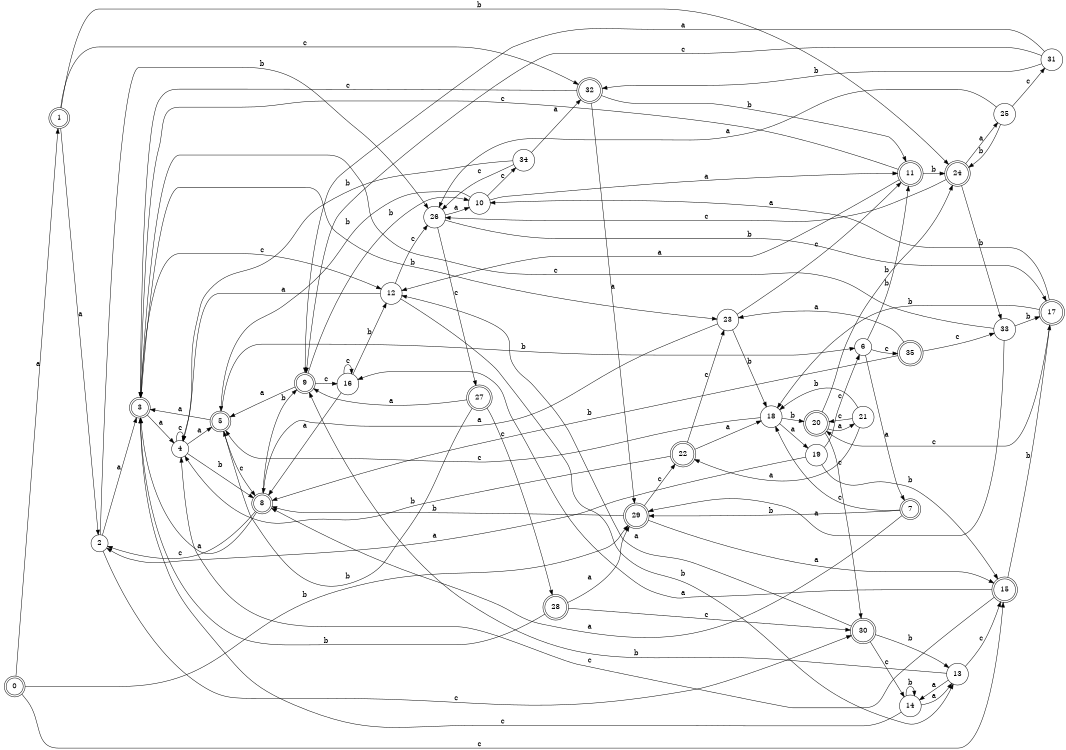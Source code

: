digraph n29_3 {
__start0 [label="" shape="none"];

rankdir=LR;
size="8,5";

s0 [style="rounded,filled", color="black", fillcolor="white" shape="doublecircle", label="0"];
s1 [style="rounded,filled", color="black", fillcolor="white" shape="doublecircle", label="1"];
s2 [style="filled", color="black", fillcolor="white" shape="circle", label="2"];
s3 [style="rounded,filled", color="black", fillcolor="white" shape="doublecircle", label="3"];
s4 [style="filled", color="black", fillcolor="white" shape="circle", label="4"];
s5 [style="rounded,filled", color="black", fillcolor="white" shape="doublecircle", label="5"];
s6 [style="filled", color="black", fillcolor="white" shape="circle", label="6"];
s7 [style="rounded,filled", color="black", fillcolor="white" shape="doublecircle", label="7"];
s8 [style="rounded,filled", color="black", fillcolor="white" shape="doublecircle", label="8"];
s9 [style="rounded,filled", color="black", fillcolor="white" shape="doublecircle", label="9"];
s10 [style="filled", color="black", fillcolor="white" shape="circle", label="10"];
s11 [style="rounded,filled", color="black", fillcolor="white" shape="doublecircle", label="11"];
s12 [style="filled", color="black", fillcolor="white" shape="circle", label="12"];
s13 [style="filled", color="black", fillcolor="white" shape="circle", label="13"];
s14 [style="filled", color="black", fillcolor="white" shape="circle", label="14"];
s15 [style="rounded,filled", color="black", fillcolor="white" shape="doublecircle", label="15"];
s16 [style="filled", color="black", fillcolor="white" shape="circle", label="16"];
s17 [style="rounded,filled", color="black", fillcolor="white" shape="doublecircle", label="17"];
s18 [style="filled", color="black", fillcolor="white" shape="circle", label="18"];
s19 [style="filled", color="black", fillcolor="white" shape="circle", label="19"];
s20 [style="rounded,filled", color="black", fillcolor="white" shape="doublecircle", label="20"];
s21 [style="filled", color="black", fillcolor="white" shape="circle", label="21"];
s22 [style="rounded,filled", color="black", fillcolor="white" shape="doublecircle", label="22"];
s23 [style="filled", color="black", fillcolor="white" shape="circle", label="23"];
s24 [style="rounded,filled", color="black", fillcolor="white" shape="doublecircle", label="24"];
s25 [style="filled", color="black", fillcolor="white" shape="circle", label="25"];
s26 [style="filled", color="black", fillcolor="white" shape="circle", label="26"];
s27 [style="rounded,filled", color="black", fillcolor="white" shape="doublecircle", label="27"];
s28 [style="rounded,filled", color="black", fillcolor="white" shape="doublecircle", label="28"];
s29 [style="rounded,filled", color="black", fillcolor="white" shape="doublecircle", label="29"];
s30 [style="rounded,filled", color="black", fillcolor="white" shape="doublecircle", label="30"];
s31 [style="filled", color="black", fillcolor="white" shape="circle", label="31"];
s32 [style="rounded,filled", color="black", fillcolor="white" shape="doublecircle", label="32"];
s33 [style="filled", color="black", fillcolor="white" shape="circle", label="33"];
s34 [style="filled", color="black", fillcolor="white" shape="circle", label="34"];
s35 [style="rounded,filled", color="black", fillcolor="white" shape="doublecircle", label="35"];
s0 -> s1 [label="a"];
s0 -> s29 [label="b"];
s0 -> s15 [label="c"];
s1 -> s2 [label="a"];
s1 -> s24 [label="b"];
s1 -> s32 [label="c"];
s2 -> s3 [label="a"];
s2 -> s26 [label="b"];
s2 -> s30 [label="c"];
s3 -> s4 [label="a"];
s3 -> s23 [label="b"];
s3 -> s12 [label="c"];
s4 -> s5 [label="a"];
s4 -> s8 [label="b"];
s4 -> s4 [label="c"];
s5 -> s3 [label="a"];
s5 -> s6 [label="b"];
s5 -> s8 [label="c"];
s6 -> s7 [label="a"];
s6 -> s11 [label="b"];
s6 -> s35 [label="c"];
s7 -> s8 [label="a"];
s7 -> s29 [label="b"];
s7 -> s18 [label="c"];
s8 -> s3 [label="a"];
s8 -> s9 [label="b"];
s8 -> s2 [label="c"];
s9 -> s5 [label="a"];
s9 -> s10 [label="b"];
s9 -> s16 [label="c"];
s10 -> s11 [label="a"];
s10 -> s5 [label="b"];
s10 -> s34 [label="c"];
s11 -> s12 [label="a"];
s11 -> s24 [label="b"];
s11 -> s3 [label="c"];
s12 -> s4 [label="a"];
s12 -> s13 [label="b"];
s12 -> s26 [label="c"];
s13 -> s14 [label="a"];
s13 -> s9 [label="b"];
s13 -> s15 [label="c"];
s14 -> s13 [label="a"];
s14 -> s14 [label="b"];
s14 -> s3 [label="c"];
s15 -> s16 [label="a"];
s15 -> s17 [label="b"];
s15 -> s4 [label="c"];
s16 -> s8 [label="a"];
s16 -> s12 [label="b"];
s16 -> s16 [label="c"];
s17 -> s10 [label="a"];
s17 -> s18 [label="b"];
s17 -> s20 [label="c"];
s18 -> s19 [label="a"];
s18 -> s20 [label="b"];
s18 -> s5 [label="c"];
s19 -> s2 [label="a"];
s19 -> s15 [label="b"];
s19 -> s6 [label="c"];
s20 -> s21 [label="a"];
s20 -> s24 [label="b"];
s20 -> s30 [label="c"];
s21 -> s22 [label="a"];
s21 -> s18 [label="b"];
s21 -> s20 [label="c"];
s22 -> s18 [label="a"];
s22 -> s4 [label="b"];
s22 -> s23 [label="c"];
s23 -> s8 [label="a"];
s23 -> s18 [label="b"];
s23 -> s11 [label="c"];
s24 -> s25 [label="a"];
s24 -> s33 [label="b"];
s24 -> s26 [label="c"];
s25 -> s26 [label="a"];
s25 -> s24 [label="b"];
s25 -> s31 [label="c"];
s26 -> s10 [label="a"];
s26 -> s17 [label="b"];
s26 -> s27 [label="c"];
s27 -> s9 [label="a"];
s27 -> s5 [label="b"];
s27 -> s28 [label="c"];
s28 -> s29 [label="a"];
s28 -> s3 [label="b"];
s28 -> s30 [label="c"];
s29 -> s15 [label="a"];
s29 -> s8 [label="b"];
s29 -> s22 [label="c"];
s30 -> s12 [label="a"];
s30 -> s13 [label="b"];
s30 -> s14 [label="c"];
s31 -> s9 [label="a"];
s31 -> s32 [label="b"];
s31 -> s9 [label="c"];
s32 -> s29 [label="a"];
s32 -> s11 [label="b"];
s32 -> s3 [label="c"];
s33 -> s29 [label="a"];
s33 -> s17 [label="b"];
s33 -> s3 [label="c"];
s34 -> s32 [label="a"];
s34 -> s4 [label="b"];
s34 -> s26 [label="c"];
s35 -> s23 [label="a"];
s35 -> s8 [label="b"];
s35 -> s33 [label="c"];

}